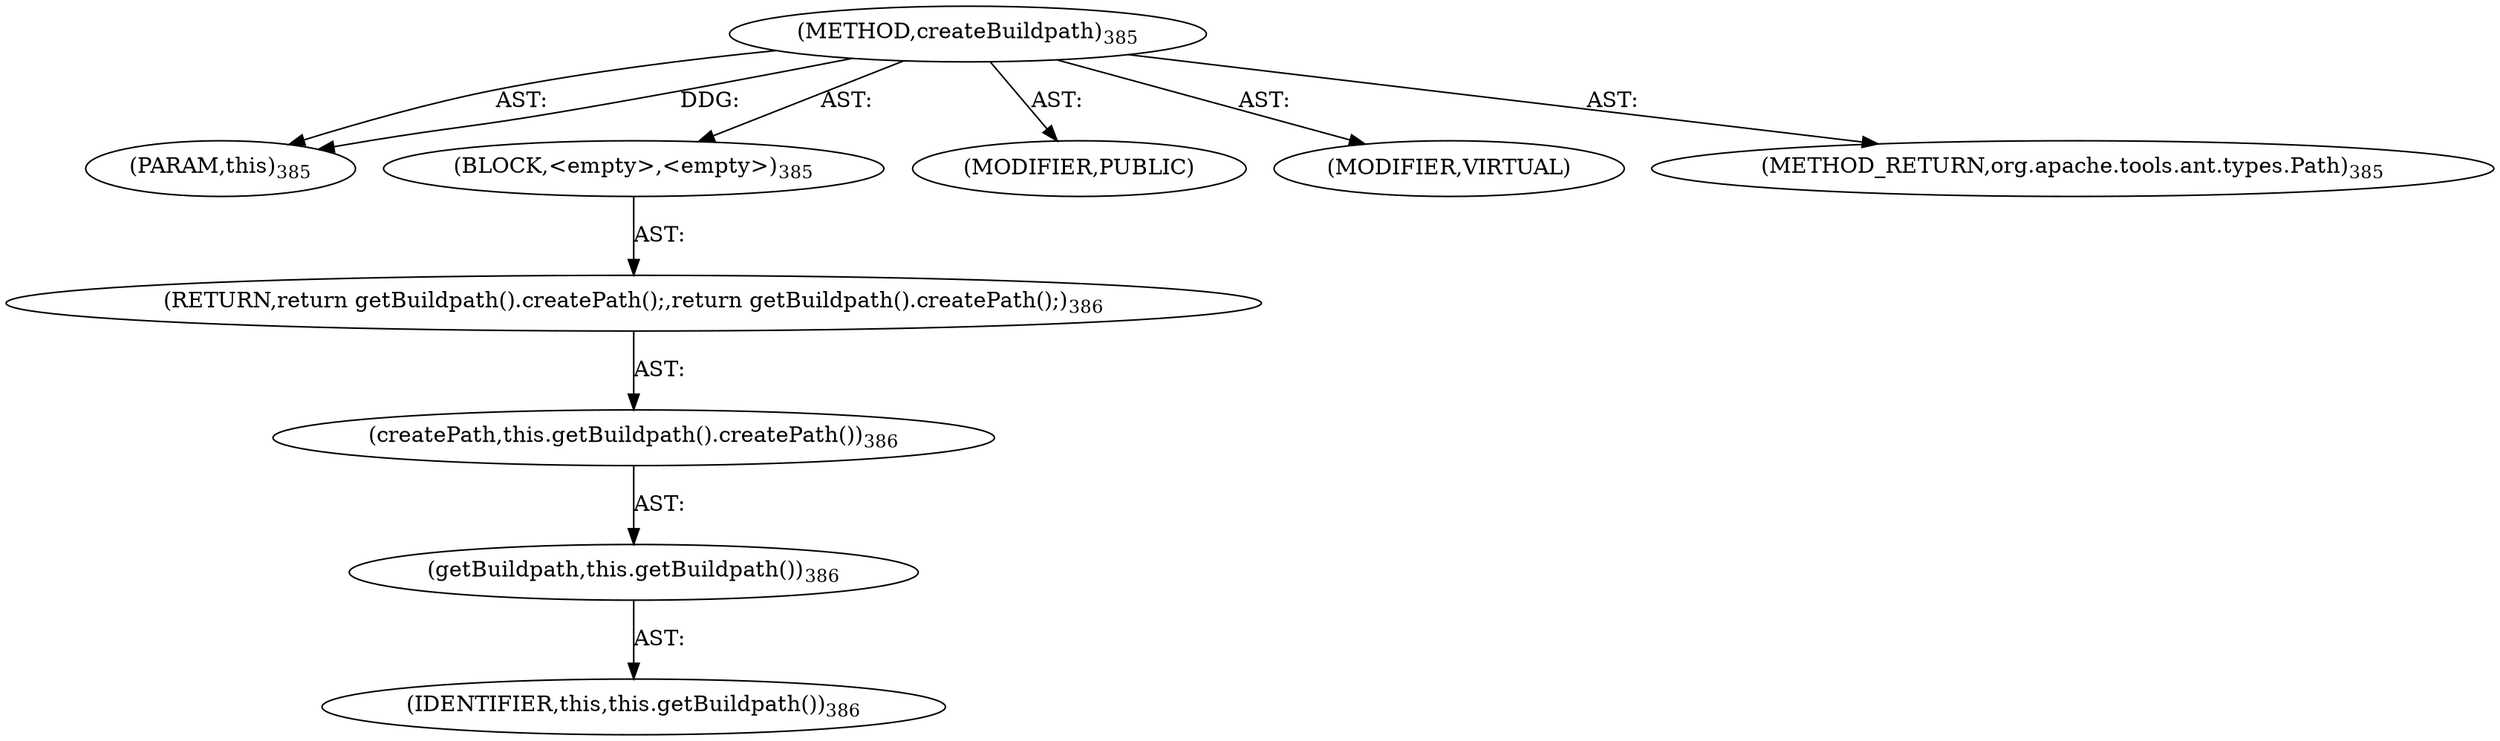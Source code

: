digraph "createBuildpath" {  
"111669149712" [label = <(METHOD,createBuildpath)<SUB>385</SUB>> ]
"115964117005" [label = <(PARAM,this)<SUB>385</SUB>> ]
"25769803820" [label = <(BLOCK,&lt;empty&gt;,&lt;empty&gt;)<SUB>385</SUB>> ]
"146028888066" [label = <(RETURN,return getBuildpath().createPath();,return getBuildpath().createPath();)<SUB>386</SUB>> ]
"30064771214" [label = <(createPath,this.getBuildpath().createPath())<SUB>386</SUB>> ]
"30064771215" [label = <(getBuildpath,this.getBuildpath())<SUB>386</SUB>> ]
"68719476756" [label = <(IDENTIFIER,this,this.getBuildpath())<SUB>386</SUB>> ]
"133143986219" [label = <(MODIFIER,PUBLIC)> ]
"133143986220" [label = <(MODIFIER,VIRTUAL)> ]
"128849018896" [label = <(METHOD_RETURN,org.apache.tools.ant.types.Path)<SUB>385</SUB>> ]
  "111669149712" -> "115964117005"  [ label = "AST: "] 
  "111669149712" -> "25769803820"  [ label = "AST: "] 
  "111669149712" -> "133143986219"  [ label = "AST: "] 
  "111669149712" -> "133143986220"  [ label = "AST: "] 
  "111669149712" -> "128849018896"  [ label = "AST: "] 
  "25769803820" -> "146028888066"  [ label = "AST: "] 
  "146028888066" -> "30064771214"  [ label = "AST: "] 
  "30064771214" -> "30064771215"  [ label = "AST: "] 
  "30064771215" -> "68719476756"  [ label = "AST: "] 
  "111669149712" -> "115964117005"  [ label = "DDG: "] 
}
